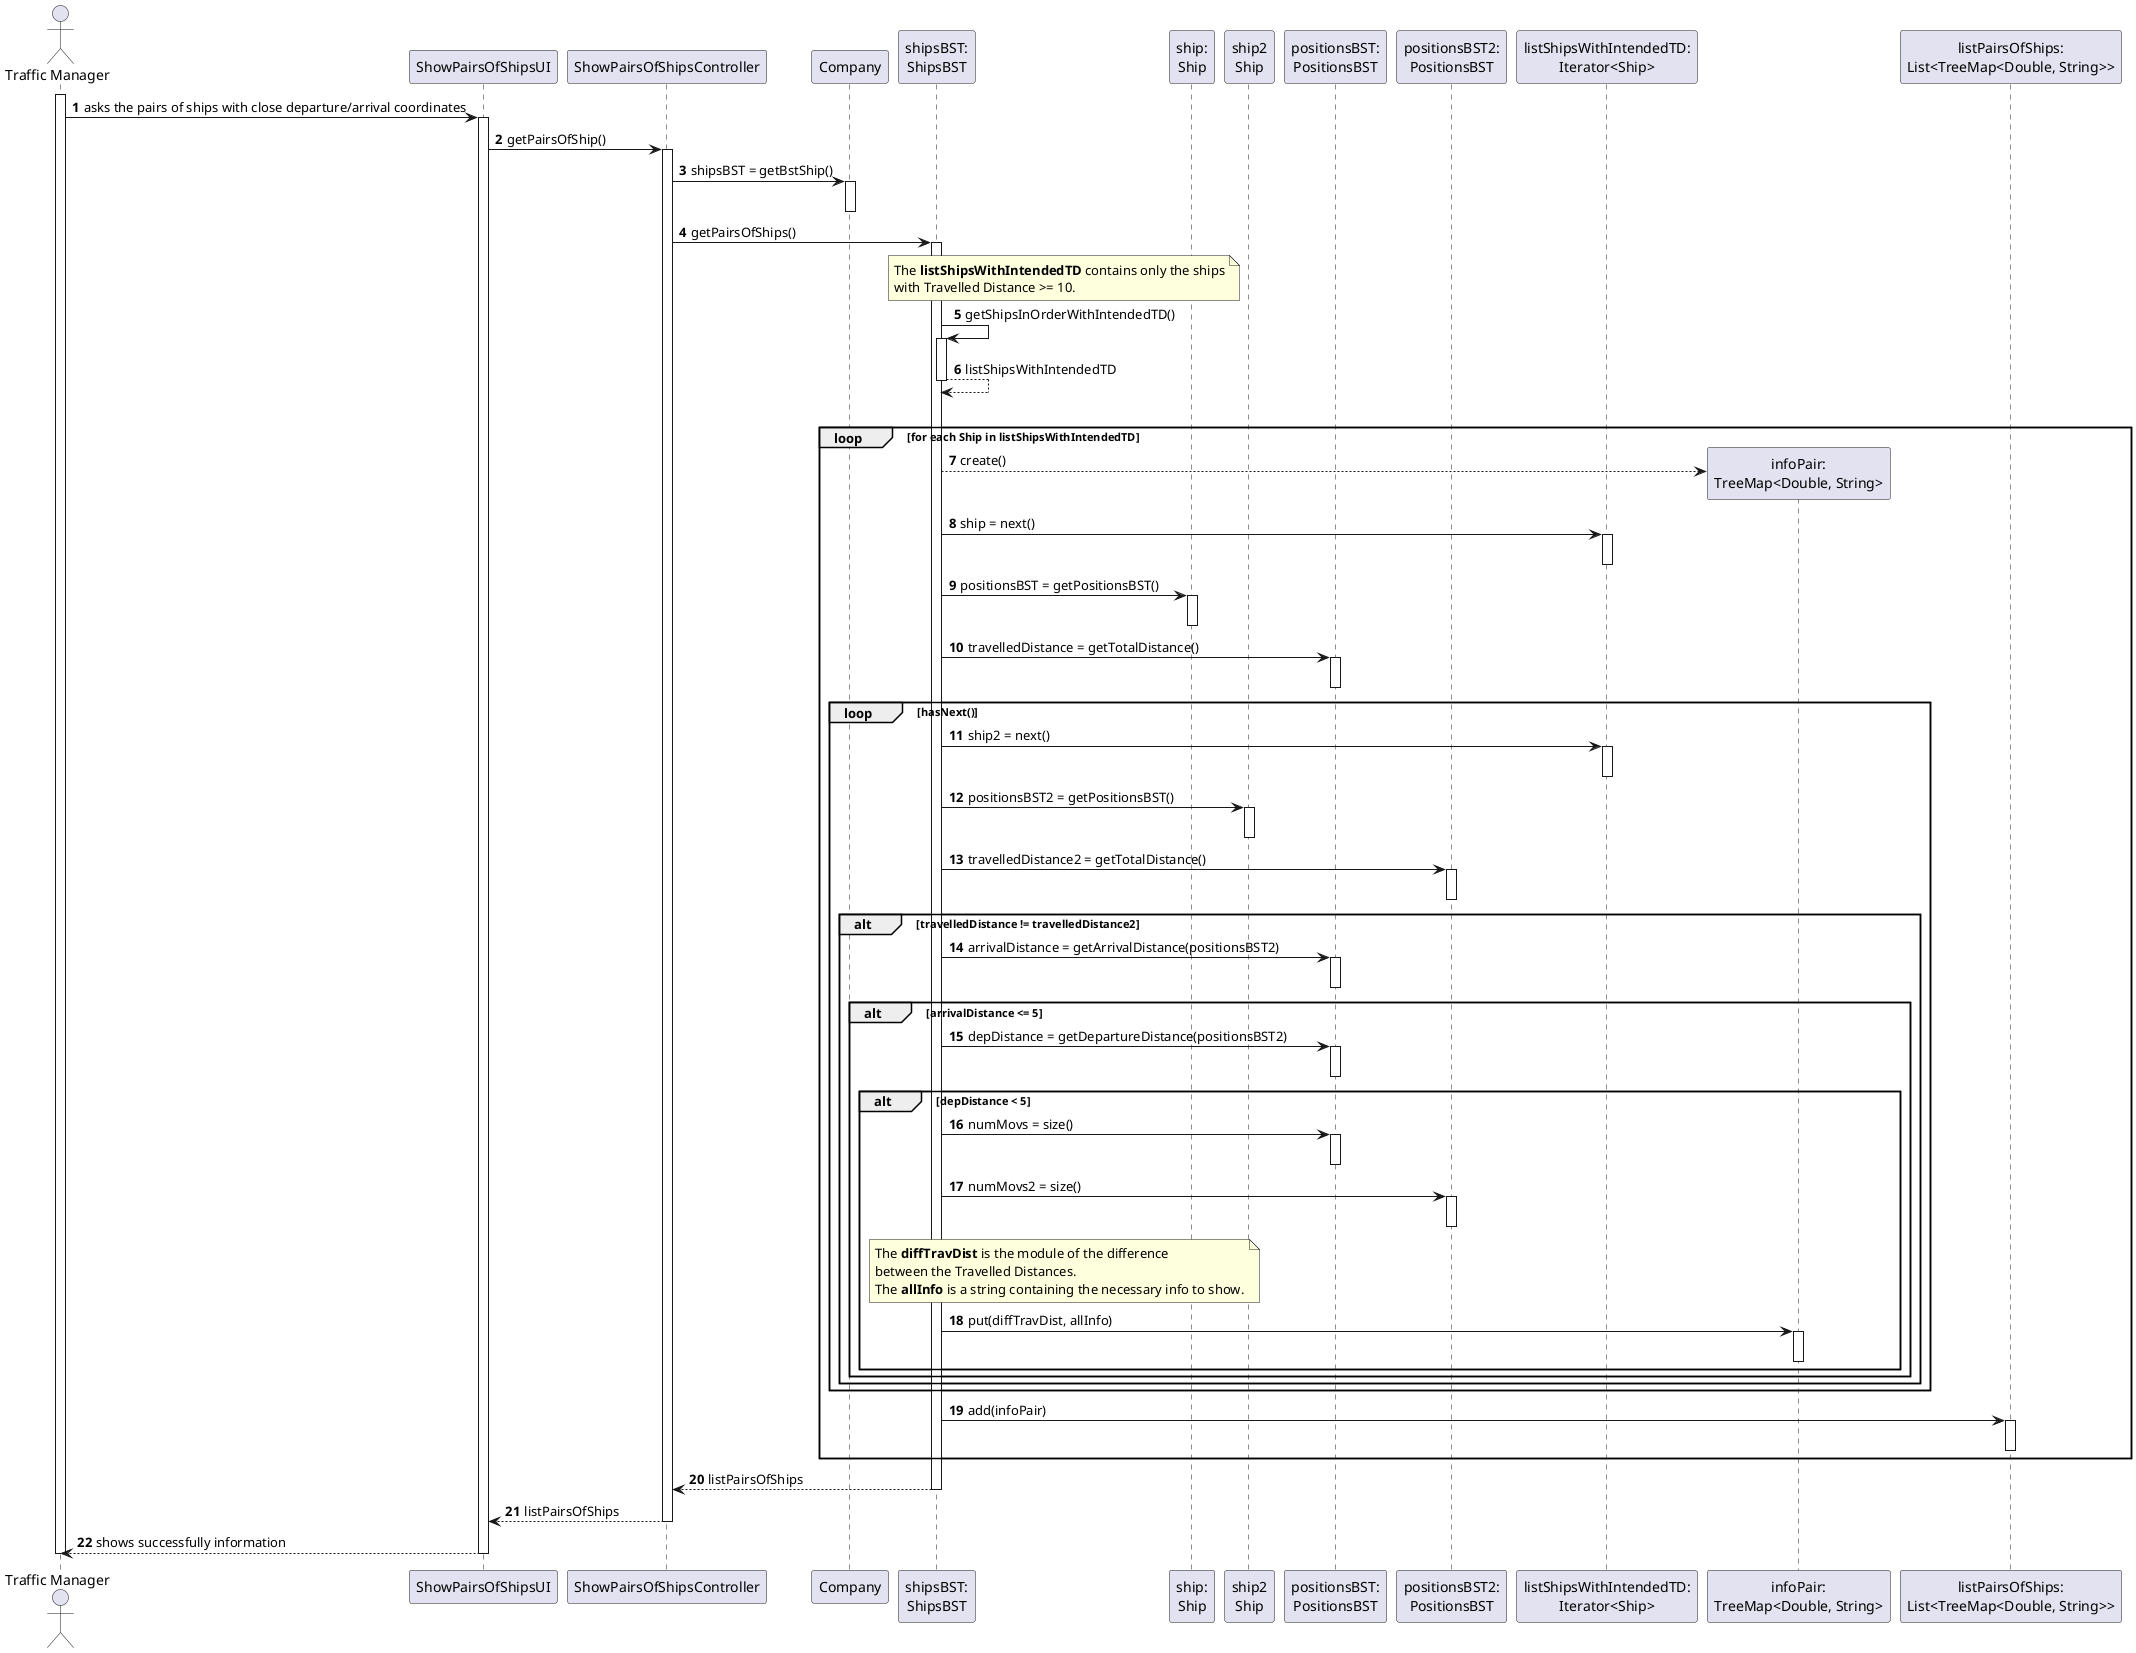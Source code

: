 @startuml


autonumber
actor "Traffic Manager" as TM

participant "ShowPairsOfShipsUI" as UI
participant "ShowPairsOfShipsController" as CTRL
participant "Company" as COMP
participant "shipsBST:\nShipsBST" as BstShip
participant "ship:\nShip" as S
participant "ship2\nShip" as S2
/'participant "ShipPosition" as SP'/
participant "positionsBST:\nPositionsBST" as BstPosition
participant "positionsBST2:\nPositionsBST" as BstPosition2
participant "listShipsWithIntendedTD:\nIterator<Ship>" as ITERATOR
participant "infoPair:\nTreeMap<Double, String>" as TREEMAP
participant "listPairsOfShips:\nList<TreeMap<Double, String>>" as LIST


activate TM
TM -> "UI" : asks the pairs of ships with close departure/arrival coordinates
activate "UI"
UI -> CTRL : getPairsOfShip()
activate CTRL
CTRL -> COMP : shipsBST = getBstShip()
activate COMP
deactivate COMP
CTRL -> BstShip : getPairsOfShips()
/'decide what kind of list'/
activate BstShip
/'BstShip -> BstShip : listOfShips = inOrder() '/
note over BstShip, S
The **listShipsWithIntendedTD** contains only the ships
with Travelled Distance >= 10.
end note
BstShip -> BstShip : getShipsInOrderWithIntendedTD()
activate BstShip
BstShip --> BstShip : listShipsWithIntendedTD
deactivate BstShip
|||
loop for each Ship in listShipsWithIntendedTD
BstShip --> TREEMAP** : create()
BstShip -> ITERATOR : ship = next()
activate ITERATOR
deactivate ITERATOR
/'BstShip -> S : travelledDistance = getTravelledDistance()
activate S
deactivate S
'/
BstShip -> S : positionsBST = getPositionsBST()
activate S
deactivate S
BstShip -> BstPosition : travelledDistance = getTotalDistance()
activate BstPosition
deactivate BstPosition
/'alteração alt em baixo: travelledDistance2 >= 10 em vez de > 10'/
/'alt travelledDistance >= 10'/
loop hasNext()
BstShip -> ITERATOR : ship2 = next()
activate ITERATOR
deactivate ITERATOR
BstShip -> S2 : positionsBST2 = getPositionsBST()
activate S2
deactivate S2
BstShip -> BstPosition2 : travelledDistance2 = getTotalDistance()
activate BstPosition2
deactivate BstPosition2
/'BstShip -> S2 : travelledDistance2 = getTravelledDistance()
activate S2
deactivate S2'/
/'alteração alt em baixo: && travelledDistance2 >= 10'/
/'alt travelledDistance != travelledDistance2 && travelledDistance2 >= 10'/
alt travelledDistance != travelledDistance2
/'BstShip -> BstPosition : arrivalLat = getArrivalLatitude()
activate BstPosition
deactivate BstPosition
BstShip -> BstPosition : arrivalLog = getArrivalLongitude()
activate BstPosition
deactivate BstPosition
BstShip -> BstPosition2 : arrivalLat2 = getArrivalLatitude()
activate BstPosition2
deactivate BstPosition2
BstShip -> BstPosition2 : arrivalLog2 = getArrivalLongitude()
activate BstPosition2
deactivate BstPosition2
BstShip -> BstPosition : arrivalDistance = distanceBetweenInKm(arrivalLat, arrivalLat2, arrivalLog, arrivalLog2)'/
BstShip -> BstPosition : arrivalDistance = getArrivalDistance(positionsBST2)
activate BstPosition
deactivate BstPosition
alt arrivalDistance <= 5
/'BstShip -> BstPosition : depLat = getDeparLatitude()
activate BstPosition
deactivate BstPosition
BstShip -> BstPosition : depLog = getDepartLongitude()
activate BstPosition
deactivate BstPosition
BstShip -> BstPosition2 : depLat2 = getDepartLatitude()
activate BstPosition2
deactivate BstPosition2
BstShip -> BstPosition2 : depLog2 = getDepartLongitude()
activate BstPosition2
deactivate BstPosition2
BstShip -> BstPosition : depDistance = distanceBetweenInKm(depLat, depLat2, depLog, depLog2)
activate BstPosition
deactivate BstPosition'/
BstShip -> BstPosition : depDistance = getDepartureDistance(positionsBST2)
activate BstPosition
deactivate BstPosition
alt depDistance < 5

BstShip -> BstPosition : numMovs = size()
activate BstPosition
deactivate BstPosition
BstShip -> BstPosition2 : numMovs2 = size()
activate BstPosition2
deactivate BstPosition2

note over BstShip, S
The **diffTravDist** is the module of the difference
between the Travelled Distances.
The **allInfo** is a string containing the necessary info to show.
end note

BstShip -> TREEMAP : put(diffTravDist, allInfo)
activate TREEMAP
deactivate TREEMAP
end
end
end
end
BstShip -> LIST : add(infoPair)
activate LIST
deactivate LIST
/'end'/
end

BstShip --> CTRL : listPairsOfShips
deactivate BstShip
CTRL --> UI : listPairsOfShips
deactivate CTRL
"UI" --> TM : shows successfully information

deactivate "UI"





deactivate TM

@enduml
